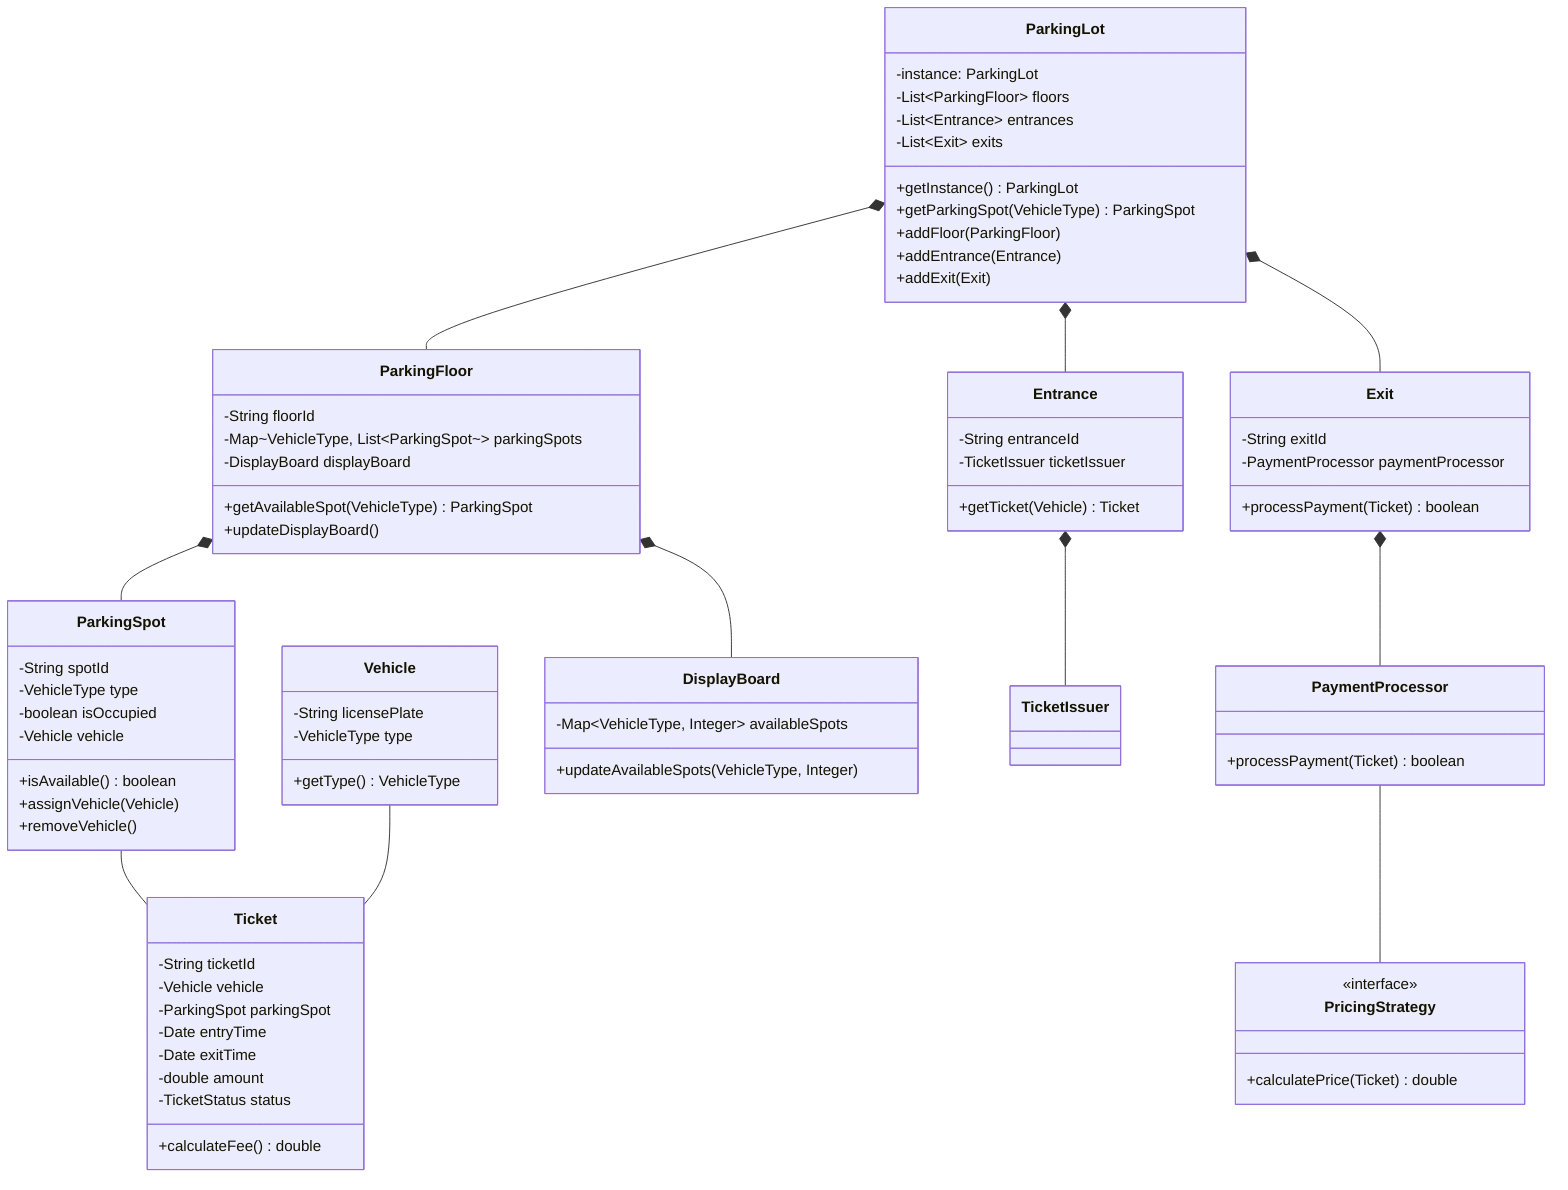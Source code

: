 classDiagram
    class ParkingLot {
        -instance: ParkingLot
        -List~ParkingFloor~ floors
        -List~Entrance~ entrances
        -List~Exit~ exits
        +getInstance() ParkingLot
        +getParkingSpot(VehicleType) ParkingSpot
        +addFloor(ParkingFloor)
        +addEntrance(Entrance)
        +addExit(Exit)
    }
    
    class ParkingFloor {
        -String floorId
        -Map~VehicleType, List~ParkingSpot~~ parkingSpots
        -DisplayBoard displayBoard
        +getAvailableSpot(VehicleType) ParkingSpot
        +updateDisplayBoard()
    }
    
    class ParkingSpot {
        -String spotId
        -VehicleType type
        -boolean isOccupied
        -Vehicle vehicle
        +isAvailable() boolean
        +assignVehicle(Vehicle)
        +removeVehicle()
    }
    
    class Entrance {
        -String entranceId
        -TicketIssuer ticketIssuer
        +getTicket(Vehicle) Ticket
    }
    
    class Exit {
        -String exitId
        -PaymentProcessor paymentProcessor
        +processPayment(Ticket) boolean
    }
    
    class Ticket {
        -String ticketId
        -Vehicle vehicle
        -ParkingSpot parkingSpot
        -Date entryTime
        -Date exitTime
        -double amount
        -TicketStatus status
        +calculateFee() double
    }
    
    class Vehicle {
        -String licensePlate
        -VehicleType type
        +getType() VehicleType
    }
    
    class PaymentProcessor {
        +processPayment(Ticket) boolean
    }
    
    class PricingStrategy {
        <<interface>>
        +calculatePrice(Ticket) double
    }
    
    class DisplayBoard {
        -Map~VehicleType, Integer~ availableSpots
        +updateAvailableSpots(VehicleType, Integer)
    }
    
    ParkingLot *-- ParkingFloor
    ParkingLot *-- Entrance
    ParkingLot *-- Exit
    ParkingFloor *-- ParkingSpot
    ParkingFloor *-- DisplayBoard
    Entrance *-- TicketIssuer
    Exit *-- PaymentProcessor
    Vehicle -- Ticket
    ParkingSpot -- Ticket
    PaymentProcessor -- PricingStrategy